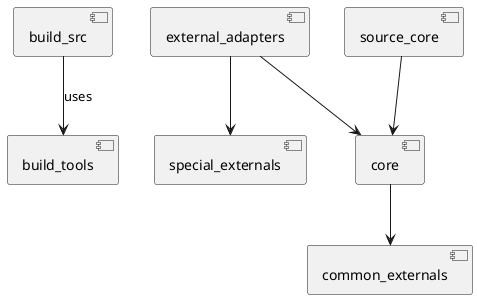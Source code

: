 @startuml
[build_src] --> [build_tools] : uses
[core] --> [common_externals]
[external_adapters] --> [core]
[external_adapters] --> [special_externals]
[source_core] --> [core]
@enduml